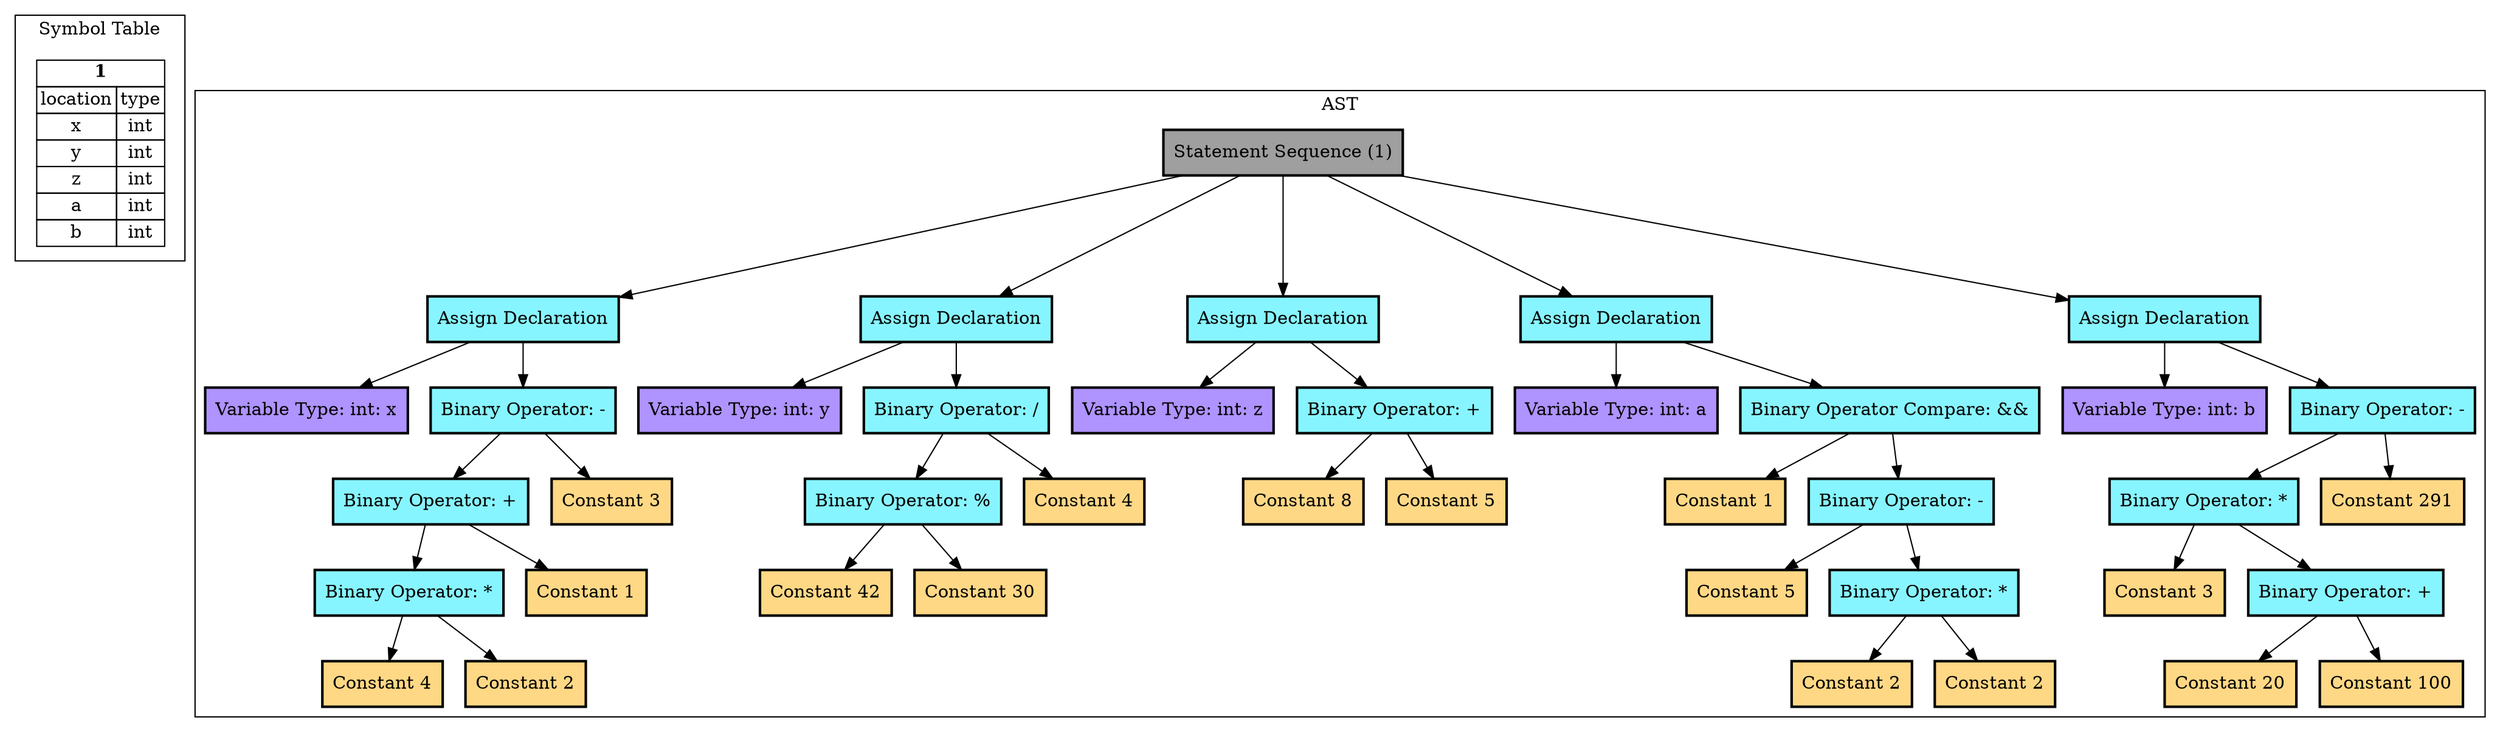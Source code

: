 Digraph G { 
	subgraph cluster_0 {
		tbl1 [
			shape=plaintext
			label=<
				<table border='0' cellborder='1' cellspacing='0'>
					<tr><td colspan="2"><b>1</b></td></tr>
					<tr><td>location</td><td>type</td></tr>
					<tr><td>x</td><td>int</td></tr>
					<tr><td>y</td><td>int</td></tr>
					<tr><td>z</td><td>int</td></tr>
					<tr><td>a</td><td>int</td></tr>
					<tr><td>b</td><td>int</td></tr>
				</table>
			>];
		label = "Symbol Table";
	}
subgraph cluster_1 {
node [style=filled, shape=rectangle, penwidth=2];
1[label="Statement Sequence (1)", fillcolor="#9f9f9f"] 
2[label="Assign Declaration", fillcolor="#87f5ff"] 
3[label="Variable Type: int: x", fillcolor="#af93ff"] 
4[label="Binary Operator: -", fillcolor="#87f5ff"] 
5[label="Binary Operator: +", fillcolor="#87f5ff"] 
6[label="Binary Operator: *", fillcolor="#87f5ff"] 
7[label="Constant 4", fillcolor="#FFD885"] 
8[label="Constant 2", fillcolor="#FFD885"] 
9[label="Constant 1", fillcolor="#FFD885"] 
10[label="Constant 3", fillcolor="#FFD885"] 
11[label="Assign Declaration", fillcolor="#87f5ff"] 
12[label="Variable Type: int: y", fillcolor="#af93ff"] 
13[label="Binary Operator: /", fillcolor="#87f5ff"] 
14[label="Binary Operator: %", fillcolor="#87f5ff"] 
15[label="Constant 42", fillcolor="#FFD885"] 
16[label="Constant 30", fillcolor="#FFD885"] 
17[label="Constant 4", fillcolor="#FFD885"] 
18[label="Assign Declaration", fillcolor="#87f5ff"] 
19[label="Variable Type: int: z", fillcolor="#af93ff"] 
20[label="Binary Operator: +", fillcolor="#87f5ff"] 
21[label="Constant 8", fillcolor="#FFD885"] 
22[label="Constant 5", fillcolor="#FFD885"] 
23[label="Assign Declaration", fillcolor="#87f5ff"] 
24[label="Variable Type: int: a", fillcolor="#af93ff"] 
25[label="Binary Operator Compare: &&", fillcolor="#87f5ff"] 
26[label="Constant 1", fillcolor="#FFD885"] 
27[label="Binary Operator: -", fillcolor="#87f5ff"] 
28[label="Constant 5", fillcolor="#FFD885"] 
29[label="Binary Operator: *", fillcolor="#87f5ff"] 
30[label="Constant 2", fillcolor="#FFD885"] 
31[label="Constant 2", fillcolor="#FFD885"] 
32[label="Assign Declaration", fillcolor="#87f5ff"] 
33[label="Variable Type: int: b", fillcolor="#af93ff"] 
34[label="Binary Operator: -", fillcolor="#87f5ff"] 
35[label="Binary Operator: *", fillcolor="#87f5ff"] 
36[label="Constant 3", fillcolor="#FFD885"] 
37[label="Binary Operator: +", fillcolor="#87f5ff"] 
38[label="Constant 20", fillcolor="#FFD885"] 
39[label="Constant 100", fillcolor="#FFD885"] 
40[label="Constant 291", fillcolor="#FFD885"] 
1 -> 2
2 -> 3
2 -> 4
4 -> 5
5 -> 6
6 -> 7
6 -> 8
5 -> 9
4 -> 10
1 -> 11
11 -> 12
11 -> 13
13 -> 14
14 -> 15
14 -> 16
13 -> 17
1 -> 18
18 -> 19
18 -> 20
20 -> 21
20 -> 22
1 -> 23
23 -> 24
23 -> 25
25 -> 26
25 -> 27
27 -> 28
27 -> 29
29 -> 30
29 -> 31
1 -> 32
32 -> 33
32 -> 34
34 -> 35
35 -> 36
35 -> 37
37 -> 38
37 -> 39
34 -> 40
label = "AST";
}
}
